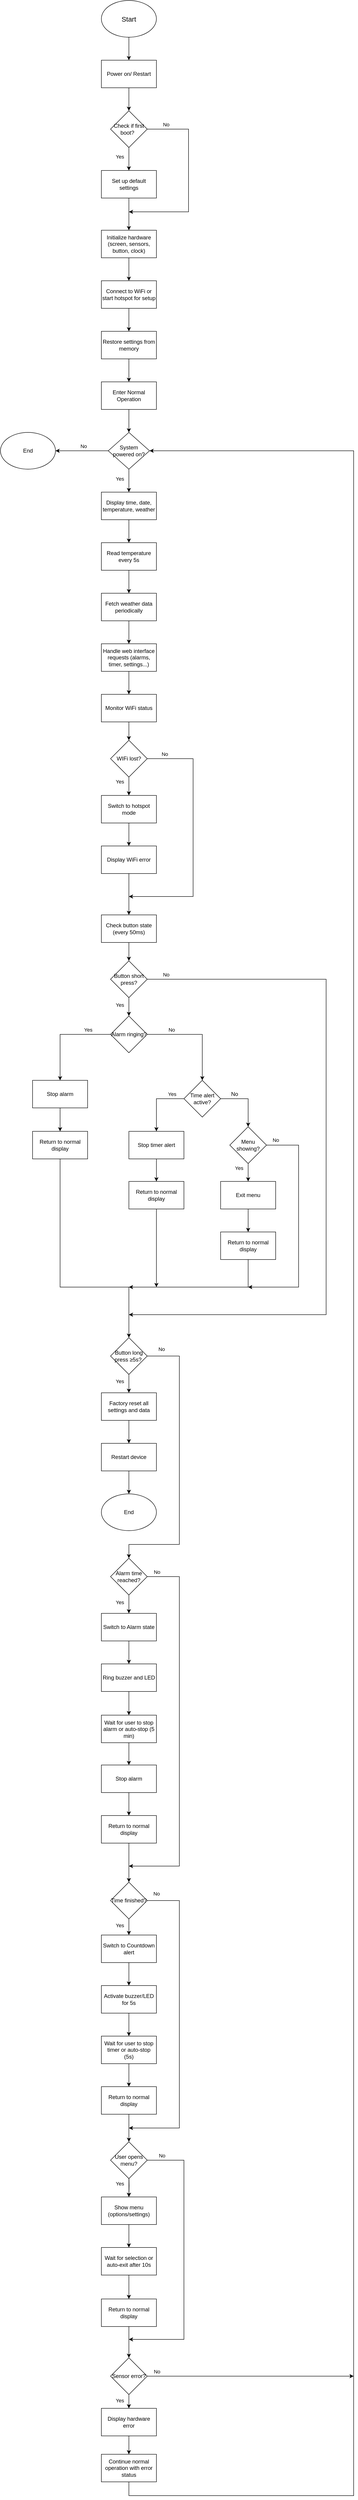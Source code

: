 <mxfile version="28.0.4">
  <diagram id="W_tIODRFpuCjmkMrIx5c" name="Trang-1">
    <mxGraphModel dx="1888" dy="1215" grid="1" gridSize="10" guides="1" tooltips="1" connect="1" arrows="1" fold="1" page="1" pageScale="1" pageWidth="1169" pageHeight="827" math="0" shadow="0">
      <root>
        <mxCell id="0" />
        <mxCell id="1" parent="0" />
        <mxCell id="GLhe2Kuq0IlxSYnBa73q-52" value="" style="edgeStyle=orthogonalEdgeStyle;rounded=0;orthogonalLoop=1;jettySize=auto;html=1;" edge="1" parent="1" source="GLhe2Kuq0IlxSYnBa73q-1" target="GLhe2Kuq0IlxSYnBa73q-2">
          <mxGeometry relative="1" as="geometry" />
        </mxCell>
        <mxCell id="GLhe2Kuq0IlxSYnBa73q-1" value="&lt;font style=&quot;font-size: 15px;&quot;&gt;Start&lt;/font&gt;" style="ellipse;whiteSpace=wrap;html=1;strokeWidth=1;" vertex="1" parent="1">
          <mxGeometry x="190" y="-40" width="120" height="80" as="geometry" />
        </mxCell>
        <mxCell id="GLhe2Kuq0IlxSYnBa73q-53" value="" style="edgeStyle=orthogonalEdgeStyle;rounded=0;orthogonalLoop=1;jettySize=auto;html=1;" edge="1" parent="1" source="GLhe2Kuq0IlxSYnBa73q-2" target="GLhe2Kuq0IlxSYnBa73q-4">
          <mxGeometry relative="1" as="geometry" />
        </mxCell>
        <mxCell id="GLhe2Kuq0IlxSYnBa73q-2" value="Power on/ Restart" style="rounded=0;whiteSpace=wrap;html=1;strokeWidth=1;" vertex="1" parent="1">
          <mxGeometry x="190" y="90" width="120" height="60" as="geometry" />
        </mxCell>
        <mxCell id="GLhe2Kuq0IlxSYnBa73q-55" value="" style="edgeStyle=orthogonalEdgeStyle;rounded=0;orthogonalLoop=1;jettySize=auto;html=1;" edge="1" parent="1" source="GLhe2Kuq0IlxSYnBa73q-3" target="GLhe2Kuq0IlxSYnBa73q-5">
          <mxGeometry relative="1" as="geometry" />
        </mxCell>
        <mxCell id="GLhe2Kuq0IlxSYnBa73q-3" value="Set up default settings" style="rounded=0;whiteSpace=wrap;html=1;strokeWidth=1;" vertex="1" parent="1">
          <mxGeometry x="190" y="330" width="120" height="60" as="geometry" />
        </mxCell>
        <mxCell id="GLhe2Kuq0IlxSYnBa73q-54" value="" style="edgeStyle=orthogonalEdgeStyle;rounded=0;orthogonalLoop=1;jettySize=auto;html=1;" edge="1" parent="1" source="GLhe2Kuq0IlxSYnBa73q-4" target="GLhe2Kuq0IlxSYnBa73q-3">
          <mxGeometry relative="1" as="geometry" />
        </mxCell>
        <mxCell id="GLhe2Kuq0IlxSYnBa73q-58" value="Yes" style="edgeLabel;html=1;align=center;verticalAlign=middle;resizable=0;points=[];" vertex="1" connectable="0" parent="GLhe2Kuq0IlxSYnBa73q-54">
          <mxGeometry x="-0.192" y="1" relative="1" as="geometry">
            <mxPoint x="-21" as="offset" />
          </mxGeometry>
        </mxCell>
        <mxCell id="GLhe2Kuq0IlxSYnBa73q-4" value="&lt;div&gt;Check if first boot?&amp;nbsp;&amp;nbsp;&lt;/div&gt;" style="rhombus;whiteSpace=wrap;html=1;strokeWidth=1;" vertex="1" parent="1">
          <mxGeometry x="210" y="200" width="80" height="80" as="geometry" />
        </mxCell>
        <mxCell id="GLhe2Kuq0IlxSYnBa73q-59" value="" style="edgeStyle=orthogonalEdgeStyle;rounded=0;orthogonalLoop=1;jettySize=auto;html=1;" edge="1" parent="1" source="GLhe2Kuq0IlxSYnBa73q-5" target="GLhe2Kuq0IlxSYnBa73q-6">
          <mxGeometry relative="1" as="geometry" />
        </mxCell>
        <mxCell id="GLhe2Kuq0IlxSYnBa73q-5" value="Initialize hardware (screen, sensors, button, clock)" style="rounded=0;whiteSpace=wrap;html=1;strokeWidth=1;" vertex="1" parent="1">
          <mxGeometry x="190" y="460" width="120" height="60" as="geometry" />
        </mxCell>
        <mxCell id="GLhe2Kuq0IlxSYnBa73q-60" value="" style="edgeStyle=orthogonalEdgeStyle;rounded=0;orthogonalLoop=1;jettySize=auto;html=1;" edge="1" parent="1" source="GLhe2Kuq0IlxSYnBa73q-6" target="GLhe2Kuq0IlxSYnBa73q-7">
          <mxGeometry relative="1" as="geometry" />
        </mxCell>
        <mxCell id="GLhe2Kuq0IlxSYnBa73q-6" value="Connect to WiFi or start hotspot for setup" style="rounded=0;whiteSpace=wrap;html=1;strokeWidth=1;" vertex="1" parent="1">
          <mxGeometry x="190" y="570" width="120" height="60" as="geometry" />
        </mxCell>
        <mxCell id="GLhe2Kuq0IlxSYnBa73q-61" value="" style="edgeStyle=orthogonalEdgeStyle;rounded=0;orthogonalLoop=1;jettySize=auto;html=1;" edge="1" parent="1" source="GLhe2Kuq0IlxSYnBa73q-7" target="GLhe2Kuq0IlxSYnBa73q-8">
          <mxGeometry relative="1" as="geometry" />
        </mxCell>
        <mxCell id="GLhe2Kuq0IlxSYnBa73q-7" value="Restore settings from memory" style="rounded=0;whiteSpace=wrap;html=1;strokeWidth=1;" vertex="1" parent="1">
          <mxGeometry x="190" y="680" width="120" height="60" as="geometry" />
        </mxCell>
        <mxCell id="GLhe2Kuq0IlxSYnBa73q-62" value="" style="edgeStyle=orthogonalEdgeStyle;rounded=0;orthogonalLoop=1;jettySize=auto;html=1;" edge="1" parent="1" source="GLhe2Kuq0IlxSYnBa73q-8" target="GLhe2Kuq0IlxSYnBa73q-9">
          <mxGeometry relative="1" as="geometry" />
        </mxCell>
        <mxCell id="GLhe2Kuq0IlxSYnBa73q-8" value="Enter Normal Operation" style="rounded=0;whiteSpace=wrap;html=1;strokeWidth=1;" vertex="1" parent="1">
          <mxGeometry x="190" y="790" width="120" height="60" as="geometry" />
        </mxCell>
        <mxCell id="GLhe2Kuq0IlxSYnBa73q-64" value="" style="edgeStyle=orthogonalEdgeStyle;rounded=0;orthogonalLoop=1;jettySize=auto;html=1;" edge="1" parent="1" source="GLhe2Kuq0IlxSYnBa73q-9">
          <mxGeometry relative="1" as="geometry">
            <mxPoint x="90" y="940" as="targetPoint" />
          </mxGeometry>
        </mxCell>
        <mxCell id="GLhe2Kuq0IlxSYnBa73q-67" value="No" style="edgeLabel;html=1;align=center;verticalAlign=middle;resizable=0;points=[];" vertex="1" connectable="0" parent="GLhe2Kuq0IlxSYnBa73q-64">
          <mxGeometry x="-0.054" y="2" relative="1" as="geometry">
            <mxPoint y="-12" as="offset" />
          </mxGeometry>
        </mxCell>
        <mxCell id="GLhe2Kuq0IlxSYnBa73q-65" value="" style="edgeStyle=orthogonalEdgeStyle;rounded=0;orthogonalLoop=1;jettySize=auto;html=1;" edge="1" parent="1" source="GLhe2Kuq0IlxSYnBa73q-9" target="GLhe2Kuq0IlxSYnBa73q-10">
          <mxGeometry relative="1" as="geometry" />
        </mxCell>
        <mxCell id="GLhe2Kuq0IlxSYnBa73q-66" value="Yes" style="edgeLabel;html=1;align=center;verticalAlign=middle;resizable=0;points=[];" vertex="1" connectable="0" parent="GLhe2Kuq0IlxSYnBa73q-65">
          <mxGeometry x="-0.152" relative="1" as="geometry">
            <mxPoint x="-20" as="offset" />
          </mxGeometry>
        </mxCell>
        <mxCell id="GLhe2Kuq0IlxSYnBa73q-9" value="System powered on?" style="rhombus;whiteSpace=wrap;html=1;strokeWidth=1;" vertex="1" parent="1">
          <mxGeometry x="205" y="900" width="90" height="80" as="geometry" />
        </mxCell>
        <mxCell id="GLhe2Kuq0IlxSYnBa73q-68" value="" style="edgeStyle=orthogonalEdgeStyle;rounded=0;orthogonalLoop=1;jettySize=auto;html=1;" edge="1" parent="1" source="GLhe2Kuq0IlxSYnBa73q-10" target="GLhe2Kuq0IlxSYnBa73q-11">
          <mxGeometry relative="1" as="geometry" />
        </mxCell>
        <mxCell id="GLhe2Kuq0IlxSYnBa73q-10" value="Display time, date, temperature, weather" style="rounded=0;whiteSpace=wrap;html=1;strokeWidth=1;" vertex="1" parent="1">
          <mxGeometry x="190" y="1030" width="120" height="60" as="geometry" />
        </mxCell>
        <mxCell id="GLhe2Kuq0IlxSYnBa73q-69" value="" style="edgeStyle=orthogonalEdgeStyle;rounded=0;orthogonalLoop=1;jettySize=auto;html=1;" edge="1" parent="1" source="GLhe2Kuq0IlxSYnBa73q-11" target="GLhe2Kuq0IlxSYnBa73q-13">
          <mxGeometry relative="1" as="geometry" />
        </mxCell>
        <mxCell id="GLhe2Kuq0IlxSYnBa73q-11" value="Read temperature every 5s" style="rounded=0;whiteSpace=wrap;html=1;strokeWidth=1;" vertex="1" parent="1">
          <mxGeometry x="190" y="1140" width="120" height="60" as="geometry" />
        </mxCell>
        <mxCell id="GLhe2Kuq0IlxSYnBa73q-70" value="" style="edgeStyle=orthogonalEdgeStyle;rounded=0;orthogonalLoop=1;jettySize=auto;html=1;" edge="1" parent="1" source="GLhe2Kuq0IlxSYnBa73q-13" target="GLhe2Kuq0IlxSYnBa73q-14">
          <mxGeometry relative="1" as="geometry" />
        </mxCell>
        <mxCell id="GLhe2Kuq0IlxSYnBa73q-13" value="Fetch weather data periodically" style="rounded=0;whiteSpace=wrap;html=1;" vertex="1" parent="1">
          <mxGeometry x="190" y="1250" width="120" height="60" as="geometry" />
        </mxCell>
        <mxCell id="GLhe2Kuq0IlxSYnBa73q-71" value="" style="edgeStyle=orthogonalEdgeStyle;rounded=0;orthogonalLoop=1;jettySize=auto;html=1;" edge="1" parent="1" source="GLhe2Kuq0IlxSYnBa73q-14" target="GLhe2Kuq0IlxSYnBa73q-15">
          <mxGeometry relative="1" as="geometry" />
        </mxCell>
        <mxCell id="GLhe2Kuq0IlxSYnBa73q-14" value="Handle web interface requests (alarms, timer, settings...)" style="rounded=0;whiteSpace=wrap;html=1;" vertex="1" parent="1">
          <mxGeometry x="190" y="1360" width="120" height="60" as="geometry" />
        </mxCell>
        <mxCell id="GLhe2Kuq0IlxSYnBa73q-73" value="" style="edgeStyle=orthogonalEdgeStyle;rounded=0;orthogonalLoop=1;jettySize=auto;html=1;" edge="1" parent="1" source="GLhe2Kuq0IlxSYnBa73q-15" target="GLhe2Kuq0IlxSYnBa73q-72">
          <mxGeometry relative="1" as="geometry" />
        </mxCell>
        <mxCell id="GLhe2Kuq0IlxSYnBa73q-15" value="Monitor WiFi status" style="rounded=0;whiteSpace=wrap;html=1;" vertex="1" parent="1">
          <mxGeometry x="190" y="1470" width="120" height="60" as="geometry" />
        </mxCell>
        <mxCell id="GLhe2Kuq0IlxSYnBa73q-76" value="" style="edgeStyle=orthogonalEdgeStyle;rounded=0;orthogonalLoop=1;jettySize=auto;html=1;" edge="1" parent="1" source="GLhe2Kuq0IlxSYnBa73q-17" target="GLhe2Kuq0IlxSYnBa73q-18">
          <mxGeometry relative="1" as="geometry" />
        </mxCell>
        <mxCell id="GLhe2Kuq0IlxSYnBa73q-17" value="Switch to hotspot mode" style="rounded=0;whiteSpace=wrap;html=1;" vertex="1" parent="1">
          <mxGeometry x="190" y="1690" width="120" height="60" as="geometry" />
        </mxCell>
        <mxCell id="GLhe2Kuq0IlxSYnBa73q-77" value="" style="edgeStyle=orthogonalEdgeStyle;rounded=0;orthogonalLoop=1;jettySize=auto;html=1;" edge="1" parent="1" source="GLhe2Kuq0IlxSYnBa73q-18" target="GLhe2Kuq0IlxSYnBa73q-19">
          <mxGeometry relative="1" as="geometry" />
        </mxCell>
        <mxCell id="GLhe2Kuq0IlxSYnBa73q-18" value="Display WiFi error" style="rounded=0;whiteSpace=wrap;html=1;" vertex="1" parent="1">
          <mxGeometry x="190" y="1800" width="120" height="60" as="geometry" />
        </mxCell>
        <mxCell id="GLhe2Kuq0IlxSYnBa73q-80" value="" style="edgeStyle=orthogonalEdgeStyle;rounded=0;orthogonalLoop=1;jettySize=auto;html=1;entryX=0.5;entryY=0;entryDx=0;entryDy=0;" edge="1" parent="1" source="GLhe2Kuq0IlxSYnBa73q-19" target="GLhe2Kuq0IlxSYnBa73q-81">
          <mxGeometry relative="1" as="geometry">
            <mxPoint x="250" y="2060" as="targetPoint" />
          </mxGeometry>
        </mxCell>
        <mxCell id="GLhe2Kuq0IlxSYnBa73q-19" value="Check button state (every 50ms)" style="rounded=0;whiteSpace=wrap;html=1;" vertex="1" parent="1">
          <mxGeometry x="190" y="1950" width="120" height="60" as="geometry" />
        </mxCell>
        <mxCell id="GLhe2Kuq0IlxSYnBa73q-91" value="" style="edgeStyle=orthogonalEdgeStyle;rounded=0;orthogonalLoop=1;jettySize=auto;html=1;" edge="1" parent="1" source="GLhe2Kuq0IlxSYnBa73q-22" target="GLhe2Kuq0IlxSYnBa73q-24">
          <mxGeometry relative="1" as="geometry" />
        </mxCell>
        <mxCell id="GLhe2Kuq0IlxSYnBa73q-22" value="Stop alarm" style="rounded=0;whiteSpace=wrap;html=1;" vertex="1" parent="1">
          <mxGeometry x="40" y="2310" width="120" height="60" as="geometry" />
        </mxCell>
        <mxCell id="GLhe2Kuq0IlxSYnBa73q-101" style="edgeStyle=orthogonalEdgeStyle;rounded=0;orthogonalLoop=1;jettySize=auto;html=1;exitX=0.5;exitY=1;exitDx=0;exitDy=0;entryX=0.5;entryY=0;entryDx=0;entryDy=0;" edge="1" parent="1" source="GLhe2Kuq0IlxSYnBa73q-24" target="GLhe2Kuq0IlxSYnBa73q-109">
          <mxGeometry relative="1" as="geometry">
            <mxPoint x="250" y="2880" as="targetPoint" />
            <Array as="points">
              <mxPoint x="100" y="2760" />
              <mxPoint x="250" y="2760" />
            </Array>
          </mxGeometry>
        </mxCell>
        <mxCell id="GLhe2Kuq0IlxSYnBa73q-24" value="Return to normal display" style="rounded=0;whiteSpace=wrap;html=1;" vertex="1" parent="1">
          <mxGeometry x="40" y="2421" width="120" height="60" as="geometry" />
        </mxCell>
        <mxCell id="GLhe2Kuq0IlxSYnBa73q-100" value="" style="edgeStyle=orthogonalEdgeStyle;rounded=0;orthogonalLoop=1;jettySize=auto;html=1;" edge="1" parent="1" source="GLhe2Kuq0IlxSYnBa73q-25" target="GLhe2Kuq0IlxSYnBa73q-26">
          <mxGeometry relative="1" as="geometry" />
        </mxCell>
        <mxCell id="GLhe2Kuq0IlxSYnBa73q-25" value="Stop timer alert" style="rounded=0;whiteSpace=wrap;html=1;" vertex="1" parent="1">
          <mxGeometry x="250" y="2421" width="120" height="60" as="geometry" />
        </mxCell>
        <mxCell id="GLhe2Kuq0IlxSYnBa73q-104" style="edgeStyle=orthogonalEdgeStyle;rounded=0;orthogonalLoop=1;jettySize=auto;html=1;exitX=0.5;exitY=1;exitDx=0;exitDy=0;" edge="1" parent="1" source="GLhe2Kuq0IlxSYnBa73q-26">
          <mxGeometry relative="1" as="geometry">
            <mxPoint x="310" y="2760" as="targetPoint" />
          </mxGeometry>
        </mxCell>
        <mxCell id="GLhe2Kuq0IlxSYnBa73q-26" value="Return to normal display" style="rounded=0;whiteSpace=wrap;html=1;" vertex="1" parent="1">
          <mxGeometry x="250" y="2530" width="120" height="60" as="geometry" />
        </mxCell>
        <mxCell id="GLhe2Kuq0IlxSYnBa73q-97" value="" style="edgeStyle=orthogonalEdgeStyle;rounded=0;orthogonalLoop=1;jettySize=auto;html=1;" edge="1" parent="1" source="GLhe2Kuq0IlxSYnBa73q-28" target="GLhe2Kuq0IlxSYnBa73q-29">
          <mxGeometry relative="1" as="geometry" />
        </mxCell>
        <mxCell id="GLhe2Kuq0IlxSYnBa73q-28" value="Exit menu" style="rounded=0;whiteSpace=wrap;html=1;" vertex="1" parent="1">
          <mxGeometry x="450" y="2530" width="120" height="60" as="geometry" />
        </mxCell>
        <mxCell id="GLhe2Kuq0IlxSYnBa73q-102" style="edgeStyle=orthogonalEdgeStyle;rounded=0;orthogonalLoop=1;jettySize=auto;html=1;exitX=0.5;exitY=1;exitDx=0;exitDy=0;" edge="1" parent="1" source="GLhe2Kuq0IlxSYnBa73q-29">
          <mxGeometry relative="1" as="geometry">
            <mxPoint x="250" y="2760" as="targetPoint" />
            <Array as="points">
              <mxPoint x="510" y="2760" />
            </Array>
          </mxGeometry>
        </mxCell>
        <mxCell id="GLhe2Kuq0IlxSYnBa73q-29" value="Return to normal display" style="rounded=0;whiteSpace=wrap;html=1;" vertex="1" parent="1">
          <mxGeometry x="450" y="2640" width="120" height="60" as="geometry" />
        </mxCell>
        <mxCell id="GLhe2Kuq0IlxSYnBa73q-112" value="" style="edgeStyle=orthogonalEdgeStyle;rounded=0;orthogonalLoop=1;jettySize=auto;html=1;" edge="1" parent="1" source="GLhe2Kuq0IlxSYnBa73q-31" target="GLhe2Kuq0IlxSYnBa73q-32">
          <mxGeometry relative="1" as="geometry" />
        </mxCell>
        <mxCell id="GLhe2Kuq0IlxSYnBa73q-31" value="Factory reset all settings and data" style="rounded=0;whiteSpace=wrap;html=1;" vertex="1" parent="1">
          <mxGeometry x="190" y="2990" width="120" height="60" as="geometry" />
        </mxCell>
        <mxCell id="GLhe2Kuq0IlxSYnBa73q-113" value="" style="edgeStyle=orthogonalEdgeStyle;rounded=0;orthogonalLoop=1;jettySize=auto;html=1;" edge="1" parent="1" source="GLhe2Kuq0IlxSYnBa73q-32">
          <mxGeometry relative="1" as="geometry">
            <mxPoint x="250" y="3210" as="targetPoint" />
          </mxGeometry>
        </mxCell>
        <mxCell id="GLhe2Kuq0IlxSYnBa73q-32" value="Restart device" style="rounded=0;whiteSpace=wrap;html=1;" vertex="1" parent="1">
          <mxGeometry x="190" y="3100" width="120" height="60" as="geometry" />
        </mxCell>
        <mxCell id="GLhe2Kuq0IlxSYnBa73q-118" value="" style="edgeStyle=orthogonalEdgeStyle;rounded=0;orthogonalLoop=1;jettySize=auto;html=1;" edge="1" parent="1" source="GLhe2Kuq0IlxSYnBa73q-35" target="GLhe2Kuq0IlxSYnBa73q-36">
          <mxGeometry relative="1" as="geometry" />
        </mxCell>
        <mxCell id="GLhe2Kuq0IlxSYnBa73q-35" value="Switch to Alarm state" style="rounded=0;whiteSpace=wrap;html=1;" vertex="1" parent="1">
          <mxGeometry x="190" y="3470" width="120" height="60" as="geometry" />
        </mxCell>
        <mxCell id="GLhe2Kuq0IlxSYnBa73q-119" value="" style="edgeStyle=orthogonalEdgeStyle;rounded=0;orthogonalLoop=1;jettySize=auto;html=1;" edge="1" parent="1" source="GLhe2Kuq0IlxSYnBa73q-36" target="GLhe2Kuq0IlxSYnBa73q-37">
          <mxGeometry relative="1" as="geometry" />
        </mxCell>
        <mxCell id="GLhe2Kuq0IlxSYnBa73q-36" value="Ring buzzer and LED" style="rounded=0;whiteSpace=wrap;html=1;" vertex="1" parent="1">
          <mxGeometry x="190" y="3580" width="120" height="60" as="geometry" />
        </mxCell>
        <mxCell id="GLhe2Kuq0IlxSYnBa73q-120" value="" style="edgeStyle=orthogonalEdgeStyle;rounded=0;orthogonalLoop=1;jettySize=auto;html=1;" edge="1" parent="1" source="GLhe2Kuq0IlxSYnBa73q-37" target="GLhe2Kuq0IlxSYnBa73q-38">
          <mxGeometry relative="1" as="geometry" />
        </mxCell>
        <mxCell id="GLhe2Kuq0IlxSYnBa73q-37" value="Wait for user to stop alarm or auto-stop (5 min)" style="rounded=0;whiteSpace=wrap;html=1;" vertex="1" parent="1">
          <mxGeometry x="190" y="3691.5" width="120" height="60" as="geometry" />
        </mxCell>
        <mxCell id="GLhe2Kuq0IlxSYnBa73q-121" value="" style="edgeStyle=orthogonalEdgeStyle;rounded=0;orthogonalLoop=1;jettySize=auto;html=1;" edge="1" parent="1" source="GLhe2Kuq0IlxSYnBa73q-38" target="GLhe2Kuq0IlxSYnBa73q-39">
          <mxGeometry relative="1" as="geometry" />
        </mxCell>
        <mxCell id="GLhe2Kuq0IlxSYnBa73q-38" value="Stop alarm" style="rounded=0;whiteSpace=wrap;html=1;" vertex="1" parent="1">
          <mxGeometry x="190" y="3800" width="120" height="60" as="geometry" />
        </mxCell>
        <mxCell id="GLhe2Kuq0IlxSYnBa73q-122" value="" style="edgeStyle=orthogonalEdgeStyle;rounded=0;orthogonalLoop=1;jettySize=auto;html=1;entryX=0.5;entryY=0;entryDx=0;entryDy=0;" edge="1" parent="1" source="GLhe2Kuq0IlxSYnBa73q-39" target="GLhe2Kuq0IlxSYnBa73q-125">
          <mxGeometry relative="1" as="geometry">
            <mxPoint x="250" y="4060" as="targetPoint" />
          </mxGeometry>
        </mxCell>
        <mxCell id="GLhe2Kuq0IlxSYnBa73q-39" value="Return to normal display" style="rounded=0;whiteSpace=wrap;html=1;" vertex="1" parent="1">
          <mxGeometry x="190" y="3910" width="120" height="60" as="geometry" />
        </mxCell>
        <mxCell id="GLhe2Kuq0IlxSYnBa73q-128" value="" style="edgeStyle=orthogonalEdgeStyle;rounded=0;orthogonalLoop=1;jettySize=auto;html=1;" edge="1" parent="1" source="GLhe2Kuq0IlxSYnBa73q-41" target="GLhe2Kuq0IlxSYnBa73q-42">
          <mxGeometry relative="1" as="geometry" />
        </mxCell>
        <mxCell id="GLhe2Kuq0IlxSYnBa73q-41" value="Switch to Countdown alert" style="rounded=0;whiteSpace=wrap;html=1;" vertex="1" parent="1">
          <mxGeometry x="190" y="4170" width="120" height="60" as="geometry" />
        </mxCell>
        <mxCell id="GLhe2Kuq0IlxSYnBa73q-129" value="" style="edgeStyle=orthogonalEdgeStyle;rounded=0;orthogonalLoop=1;jettySize=auto;html=1;" edge="1" parent="1" source="GLhe2Kuq0IlxSYnBa73q-42" target="GLhe2Kuq0IlxSYnBa73q-43">
          <mxGeometry relative="1" as="geometry" />
        </mxCell>
        <mxCell id="GLhe2Kuq0IlxSYnBa73q-42" value="Activate buzzer/LED for 5s" style="rounded=0;whiteSpace=wrap;html=1;" vertex="1" parent="1">
          <mxGeometry x="190" y="4280" width="120" height="60" as="geometry" />
        </mxCell>
        <mxCell id="GLhe2Kuq0IlxSYnBa73q-130" value="" style="edgeStyle=orthogonalEdgeStyle;rounded=0;orthogonalLoop=1;jettySize=auto;html=1;" edge="1" parent="1" source="GLhe2Kuq0IlxSYnBa73q-43" target="GLhe2Kuq0IlxSYnBa73q-44">
          <mxGeometry relative="1" as="geometry" />
        </mxCell>
        <mxCell id="GLhe2Kuq0IlxSYnBa73q-43" value="Wait for user to stop timer or auto-stop (5s)" style="rounded=0;whiteSpace=wrap;html=1;" vertex="1" parent="1">
          <mxGeometry x="190" y="4390" width="120" height="60" as="geometry" />
        </mxCell>
        <mxCell id="GLhe2Kuq0IlxSYnBa73q-131" value="" style="edgeStyle=orthogonalEdgeStyle;rounded=0;orthogonalLoop=1;jettySize=auto;html=1;entryX=0.5;entryY=0;entryDx=0;entryDy=0;" edge="1" parent="1" source="GLhe2Kuq0IlxSYnBa73q-44" target="GLhe2Kuq0IlxSYnBa73q-136">
          <mxGeometry relative="1" as="geometry">
            <mxPoint x="250" y="4630" as="targetPoint" />
          </mxGeometry>
        </mxCell>
        <mxCell id="GLhe2Kuq0IlxSYnBa73q-44" value="Return to normal display" style="rounded=0;whiteSpace=wrap;html=1;" vertex="1" parent="1">
          <mxGeometry x="190" y="4500" width="120" height="60" as="geometry" />
        </mxCell>
        <mxCell id="GLhe2Kuq0IlxSYnBa73q-133" value="" style="edgeStyle=orthogonalEdgeStyle;rounded=0;orthogonalLoop=1;jettySize=auto;html=1;" edge="1" parent="1" target="GLhe2Kuq0IlxSYnBa73q-46">
          <mxGeometry relative="1" as="geometry">
            <mxPoint x="250" y="4690" as="sourcePoint" />
          </mxGeometry>
        </mxCell>
        <mxCell id="GLhe2Kuq0IlxSYnBa73q-134" value="" style="edgeStyle=orthogonalEdgeStyle;rounded=0;orthogonalLoop=1;jettySize=auto;html=1;" edge="1" parent="1" source="GLhe2Kuq0IlxSYnBa73q-46" target="GLhe2Kuq0IlxSYnBa73q-47">
          <mxGeometry relative="1" as="geometry" />
        </mxCell>
        <mxCell id="GLhe2Kuq0IlxSYnBa73q-46" value="Show menu (options/settings)" style="rounded=0;whiteSpace=wrap;html=1;" vertex="1" parent="1">
          <mxGeometry x="190" y="4740" width="120" height="60" as="geometry" />
        </mxCell>
        <mxCell id="GLhe2Kuq0IlxSYnBa73q-135" value="" style="edgeStyle=orthogonalEdgeStyle;rounded=0;orthogonalLoop=1;jettySize=auto;html=1;" edge="1" parent="1" source="GLhe2Kuq0IlxSYnBa73q-47" target="GLhe2Kuq0IlxSYnBa73q-48">
          <mxGeometry relative="1" as="geometry" />
        </mxCell>
        <mxCell id="GLhe2Kuq0IlxSYnBa73q-47" value="Wait for selection or auto-exit after 10s" style="rounded=0;whiteSpace=wrap;html=1;" vertex="1" parent="1">
          <mxGeometry x="190" y="4850" width="120" height="60" as="geometry" />
        </mxCell>
        <mxCell id="GLhe2Kuq0IlxSYnBa73q-139" value="" style="edgeStyle=orthogonalEdgeStyle;rounded=0;orthogonalLoop=1;jettySize=auto;html=1;entryX=0.5;entryY=0;entryDx=0;entryDy=0;" edge="1" parent="1" source="GLhe2Kuq0IlxSYnBa73q-48" target="GLhe2Kuq0IlxSYnBa73q-146">
          <mxGeometry relative="1" as="geometry">
            <mxPoint x="250.0" y="5100" as="targetPoint" />
            <Array as="points" />
          </mxGeometry>
        </mxCell>
        <mxCell id="GLhe2Kuq0IlxSYnBa73q-48" value="Return to normal display" style="rounded=0;whiteSpace=wrap;html=1;" vertex="1" parent="1">
          <mxGeometry x="190" y="4962" width="120" height="60" as="geometry" />
        </mxCell>
        <mxCell id="GLhe2Kuq0IlxSYnBa73q-145" value="" style="edgeStyle=orthogonalEdgeStyle;rounded=0;orthogonalLoop=1;jettySize=auto;html=1;" edge="1" parent="1" source="GLhe2Kuq0IlxSYnBa73q-50" target="GLhe2Kuq0IlxSYnBa73q-51">
          <mxGeometry relative="1" as="geometry" />
        </mxCell>
        <mxCell id="GLhe2Kuq0IlxSYnBa73q-50" value="Display hardware error" style="rounded=0;whiteSpace=wrap;html=1;" vertex="1" parent="1">
          <mxGeometry x="190" y="5200" width="120" height="60" as="geometry" />
        </mxCell>
        <mxCell id="GLhe2Kuq0IlxSYnBa73q-149" style="edgeStyle=orthogonalEdgeStyle;rounded=0;orthogonalLoop=1;jettySize=auto;html=1;exitX=0.5;exitY=1;exitDx=0;exitDy=0;entryX=1;entryY=0.5;entryDx=0;entryDy=0;" edge="1" parent="1" source="GLhe2Kuq0IlxSYnBa73q-51" target="GLhe2Kuq0IlxSYnBa73q-9">
          <mxGeometry relative="1" as="geometry">
            <mxPoint x="818.0" y="960" as="targetPoint" />
            <Array as="points">
              <mxPoint x="250" y="5390" />
              <mxPoint x="740" y="5390" />
              <mxPoint x="740" y="940" />
            </Array>
          </mxGeometry>
        </mxCell>
        <mxCell id="GLhe2Kuq0IlxSYnBa73q-51" value="Continue normal operation with error status" style="rounded=0;whiteSpace=wrap;html=1;" vertex="1" parent="1">
          <mxGeometry x="190" y="5300" width="120" height="60" as="geometry" />
        </mxCell>
        <mxCell id="GLhe2Kuq0IlxSYnBa73q-56" value="" style="endArrow=classic;html=1;rounded=0;exitX=1;exitY=0.5;exitDx=0;exitDy=0;" edge="1" parent="1" source="GLhe2Kuq0IlxSYnBa73q-4">
          <mxGeometry width="50" height="50" relative="1" as="geometry">
            <mxPoint x="320" y="360" as="sourcePoint" />
            <mxPoint x="250" y="420" as="targetPoint" />
            <Array as="points">
              <mxPoint x="380" y="240" />
              <mxPoint x="380" y="420" />
            </Array>
          </mxGeometry>
        </mxCell>
        <mxCell id="GLhe2Kuq0IlxSYnBa73q-57" value="No" style="edgeLabel;html=1;align=center;verticalAlign=middle;resizable=0;points=[];" vertex="1" connectable="0" parent="GLhe2Kuq0IlxSYnBa73q-56">
          <mxGeometry x="-0.796" relative="1" as="geometry">
            <mxPoint y="-10" as="offset" />
          </mxGeometry>
        </mxCell>
        <mxCell id="GLhe2Kuq0IlxSYnBa73q-74" value="" style="edgeStyle=orthogonalEdgeStyle;rounded=0;orthogonalLoop=1;jettySize=auto;html=1;" edge="1" parent="1" source="GLhe2Kuq0IlxSYnBa73q-72" target="GLhe2Kuq0IlxSYnBa73q-17">
          <mxGeometry relative="1" as="geometry" />
        </mxCell>
        <mxCell id="GLhe2Kuq0IlxSYnBa73q-75" value="Yes" style="edgeLabel;html=1;align=center;verticalAlign=middle;resizable=0;points=[];" vertex="1" connectable="0" parent="GLhe2Kuq0IlxSYnBa73q-74">
          <mxGeometry x="-0.44" relative="1" as="geometry">
            <mxPoint x="-20" y="-1" as="offset" />
          </mxGeometry>
        </mxCell>
        <mxCell id="GLhe2Kuq0IlxSYnBa73q-72" value="WIFi lost?" style="rhombus;whiteSpace=wrap;html=1;" vertex="1" parent="1">
          <mxGeometry x="210" y="1570" width="80" height="80" as="geometry" />
        </mxCell>
        <mxCell id="GLhe2Kuq0IlxSYnBa73q-78" value="" style="endArrow=classic;html=1;rounded=0;exitX=1;exitY=0.5;exitDx=0;exitDy=0;" edge="1" parent="1" source="GLhe2Kuq0IlxSYnBa73q-72">
          <mxGeometry width="50" height="50" relative="1" as="geometry">
            <mxPoint x="300" y="1760" as="sourcePoint" />
            <mxPoint x="250" y="1910" as="targetPoint" />
            <Array as="points">
              <mxPoint x="390" y="1610" />
              <mxPoint x="390" y="1910" />
            </Array>
          </mxGeometry>
        </mxCell>
        <mxCell id="GLhe2Kuq0IlxSYnBa73q-79" value="No" style="edgeLabel;html=1;align=center;verticalAlign=middle;resizable=0;points=[];" vertex="1" connectable="0" parent="GLhe2Kuq0IlxSYnBa73q-78">
          <mxGeometry x="-0.862" relative="1" as="geometry">
            <mxPoint y="-10" as="offset" />
          </mxGeometry>
        </mxCell>
        <mxCell id="GLhe2Kuq0IlxSYnBa73q-85" value="" style="edgeStyle=orthogonalEdgeStyle;rounded=0;orthogonalLoop=1;jettySize=auto;html=1;" edge="1" parent="1" source="GLhe2Kuq0IlxSYnBa73q-81" target="GLhe2Kuq0IlxSYnBa73q-84">
          <mxGeometry relative="1" as="geometry" />
        </mxCell>
        <mxCell id="GLhe2Kuq0IlxSYnBa73q-86" value="Yes" style="edgeLabel;html=1;align=center;verticalAlign=middle;resizable=0;points=[];" vertex="1" connectable="0" parent="GLhe2Kuq0IlxSYnBa73q-85">
          <mxGeometry x="-0.19" y="-1" relative="1" as="geometry">
            <mxPoint x="-19" as="offset" />
          </mxGeometry>
        </mxCell>
        <mxCell id="GLhe2Kuq0IlxSYnBa73q-105" style="edgeStyle=orthogonalEdgeStyle;rounded=0;orthogonalLoop=1;jettySize=auto;html=1;exitX=1;exitY=0.5;exitDx=0;exitDy=0;" edge="1" parent="1" source="GLhe2Kuq0IlxSYnBa73q-81">
          <mxGeometry relative="1" as="geometry">
            <mxPoint x="250" y="2820" as="targetPoint" />
            <Array as="points">
              <mxPoint x="680" y="2090" />
              <mxPoint x="680" y="2820" />
            </Array>
          </mxGeometry>
        </mxCell>
        <mxCell id="GLhe2Kuq0IlxSYnBa73q-106" value="No" style="edgeLabel;html=1;align=center;verticalAlign=middle;resizable=0;points=[];" vertex="1" connectable="0" parent="GLhe2Kuq0IlxSYnBa73q-105">
          <mxGeometry x="-0.939" y="1" relative="1" as="geometry">
            <mxPoint x="-7" y="-9" as="offset" />
          </mxGeometry>
        </mxCell>
        <mxCell id="GLhe2Kuq0IlxSYnBa73q-81" value="Button short press?" style="rhombus;whiteSpace=wrap;html=1;" vertex="1" parent="1">
          <mxGeometry x="210" y="2050" width="80" height="80" as="geometry" />
        </mxCell>
        <mxCell id="GLhe2Kuq0IlxSYnBa73q-87" style="edgeStyle=orthogonalEdgeStyle;rounded=0;orthogonalLoop=1;jettySize=auto;html=1;exitX=0;exitY=0.5;exitDx=0;exitDy=0;" edge="1" parent="1" source="GLhe2Kuq0IlxSYnBa73q-84" target="GLhe2Kuq0IlxSYnBa73q-22">
          <mxGeometry relative="1" as="geometry" />
        </mxCell>
        <mxCell id="GLhe2Kuq0IlxSYnBa73q-89" value="Yes" style="edgeLabel;html=1;align=center;verticalAlign=middle;resizable=0;points=[];" vertex="1" connectable="0" parent="GLhe2Kuq0IlxSYnBa73q-87">
          <mxGeometry x="-0.47" y="-2" relative="1" as="geometry">
            <mxPoint x="6" y="-8" as="offset" />
          </mxGeometry>
        </mxCell>
        <mxCell id="GLhe2Kuq0IlxSYnBa73q-88" style="edgeStyle=orthogonalEdgeStyle;rounded=0;orthogonalLoop=1;jettySize=auto;html=1;exitX=1;exitY=0.5;exitDx=0;exitDy=0;entryX=0.5;entryY=0;entryDx=0;entryDy=0;" edge="1" parent="1" source="GLhe2Kuq0IlxSYnBa73q-84" target="GLhe2Kuq0IlxSYnBa73q-92">
          <mxGeometry relative="1" as="geometry">
            <mxPoint x="410" y="2310" as="targetPoint" />
          </mxGeometry>
        </mxCell>
        <mxCell id="GLhe2Kuq0IlxSYnBa73q-90" value="No" style="edgeLabel;html=1;align=center;verticalAlign=middle;resizable=0;points=[];" vertex="1" connectable="0" parent="GLhe2Kuq0IlxSYnBa73q-88">
          <mxGeometry x="-0.524" relative="1" as="geometry">
            <mxPoint y="-10" as="offset" />
          </mxGeometry>
        </mxCell>
        <mxCell id="GLhe2Kuq0IlxSYnBa73q-84" value="Alarm ringing?" style="rhombus;whiteSpace=wrap;html=1;" vertex="1" parent="1">
          <mxGeometry x="210" y="2170" width="80" height="80" as="geometry" />
        </mxCell>
        <mxCell id="GLhe2Kuq0IlxSYnBa73q-94" style="edgeStyle=orthogonalEdgeStyle;rounded=0;orthogonalLoop=1;jettySize=auto;html=1;exitX=1;exitY=0.5;exitDx=0;exitDy=0;entryX=0.5;entryY=0;entryDx=0;entryDy=0;" edge="1" parent="1" source="GLhe2Kuq0IlxSYnBa73q-92" target="GLhe2Kuq0IlxSYnBa73q-93">
          <mxGeometry relative="1" as="geometry" />
        </mxCell>
        <mxCell id="GLhe2Kuq0IlxSYnBa73q-95" style="edgeStyle=orthogonalEdgeStyle;rounded=0;orthogonalLoop=1;jettySize=auto;html=1;exitX=0;exitY=0.5;exitDx=0;exitDy=0;entryX=0.5;entryY=0;entryDx=0;entryDy=0;" edge="1" parent="1" source="GLhe2Kuq0IlxSYnBa73q-92" target="GLhe2Kuq0IlxSYnBa73q-25">
          <mxGeometry relative="1" as="geometry" />
        </mxCell>
        <mxCell id="GLhe2Kuq0IlxSYnBa73q-98" value="Yes" style="edgeLabel;html=1;align=center;verticalAlign=middle;resizable=0;points=[];" vertex="1" connectable="0" parent="GLhe2Kuq0IlxSYnBa73q-95">
          <mxGeometry x="-0.594" y="1" relative="1" as="geometry">
            <mxPoint y="-11" as="offset" />
          </mxGeometry>
        </mxCell>
        <mxCell id="GLhe2Kuq0IlxSYnBa73q-92" value="Time alert active?" style="rhombus;whiteSpace=wrap;html=1;" vertex="1" parent="1">
          <mxGeometry x="370" y="2310" width="80" height="80" as="geometry" />
        </mxCell>
        <mxCell id="GLhe2Kuq0IlxSYnBa73q-96" value="" style="edgeStyle=orthogonalEdgeStyle;rounded=0;orthogonalLoop=1;jettySize=auto;html=1;" edge="1" parent="1" source="GLhe2Kuq0IlxSYnBa73q-93" target="GLhe2Kuq0IlxSYnBa73q-28">
          <mxGeometry relative="1" as="geometry" />
        </mxCell>
        <mxCell id="GLhe2Kuq0IlxSYnBa73q-107" value="Yes" style="edgeLabel;html=1;align=center;verticalAlign=middle;resizable=0;points=[];" vertex="1" connectable="0" parent="GLhe2Kuq0IlxSYnBa73q-96">
          <mxGeometry x="-0.502" y="1" relative="1" as="geometry">
            <mxPoint x="-21" as="offset" />
          </mxGeometry>
        </mxCell>
        <mxCell id="GLhe2Kuq0IlxSYnBa73q-103" style="edgeStyle=orthogonalEdgeStyle;rounded=0;orthogonalLoop=1;jettySize=auto;html=1;exitX=1;exitY=0.5;exitDx=0;exitDy=0;" edge="1" parent="1" source="GLhe2Kuq0IlxSYnBa73q-93">
          <mxGeometry relative="1" as="geometry">
            <mxPoint x="510" y="2760" as="targetPoint" />
            <Array as="points">
              <mxPoint x="620" y="2451" />
              <mxPoint x="620" y="2760" />
              <mxPoint x="510" y="2760" />
            </Array>
          </mxGeometry>
        </mxCell>
        <mxCell id="GLhe2Kuq0IlxSYnBa73q-108" value="No" style="edgeLabel;html=1;align=center;verticalAlign=middle;resizable=0;points=[];" vertex="1" connectable="0" parent="GLhe2Kuq0IlxSYnBa73q-103">
          <mxGeometry x="-0.86" y="2" relative="1" as="geometry">
            <mxPoint x="-14" y="-9" as="offset" />
          </mxGeometry>
        </mxCell>
        <mxCell id="GLhe2Kuq0IlxSYnBa73q-93" value="Menu showing?" style="rhombus;whiteSpace=wrap;html=1;" vertex="1" parent="1">
          <mxGeometry x="470" y="2411" width="80" height="80" as="geometry" />
        </mxCell>
        <mxCell id="GLhe2Kuq0IlxSYnBa73q-99" value="No" style="text;html=1;align=center;verticalAlign=middle;resizable=0;points=[];autosize=1;strokeColor=none;fillColor=none;" vertex="1" parent="1">
          <mxGeometry x="460" y="2325" width="40" height="30" as="geometry" />
        </mxCell>
        <mxCell id="GLhe2Kuq0IlxSYnBa73q-110" value="" style="edgeStyle=orthogonalEdgeStyle;rounded=0;orthogonalLoop=1;jettySize=auto;html=1;" edge="1" parent="1" source="GLhe2Kuq0IlxSYnBa73q-109" target="GLhe2Kuq0IlxSYnBa73q-31">
          <mxGeometry relative="1" as="geometry" />
        </mxCell>
        <mxCell id="GLhe2Kuq0IlxSYnBa73q-111" value="Yes" style="edgeLabel;html=1;align=center;verticalAlign=middle;resizable=0;points=[];" vertex="1" connectable="0" parent="GLhe2Kuq0IlxSYnBa73q-110">
          <mxGeometry x="-0.263" y="1" relative="1" as="geometry">
            <mxPoint x="-21" as="offset" />
          </mxGeometry>
        </mxCell>
        <mxCell id="GLhe2Kuq0IlxSYnBa73q-114" style="edgeStyle=orthogonalEdgeStyle;rounded=0;orthogonalLoop=1;jettySize=auto;html=1;exitX=1;exitY=0.5;exitDx=0;exitDy=0;entryX=0.5;entryY=0;entryDx=0;entryDy=0;" edge="1" parent="1" source="GLhe2Kuq0IlxSYnBa73q-109" target="GLhe2Kuq0IlxSYnBa73q-116">
          <mxGeometry relative="1" as="geometry">
            <mxPoint x="310" y="3390" as="targetPoint" />
            <Array as="points">
              <mxPoint x="360" y="2910" />
              <mxPoint x="360" y="3320" />
              <mxPoint x="250" y="3320" />
            </Array>
          </mxGeometry>
        </mxCell>
        <mxCell id="GLhe2Kuq0IlxSYnBa73q-115" value="No" style="edgeLabel;html=1;align=center;verticalAlign=middle;resizable=0;points=[];" vertex="1" connectable="0" parent="GLhe2Kuq0IlxSYnBa73q-114">
          <mxGeometry x="-0.902" relative="1" as="geometry">
            <mxPoint y="-15" as="offset" />
          </mxGeometry>
        </mxCell>
        <mxCell id="GLhe2Kuq0IlxSYnBa73q-109" value="Button long press&amp;nbsp;≥5s?&amp;nbsp;" style="rhombus;whiteSpace=wrap;html=1;" vertex="1" parent="1">
          <mxGeometry x="210" y="2870" width="80" height="80" as="geometry" />
        </mxCell>
        <mxCell id="GLhe2Kuq0IlxSYnBa73q-117" value="" style="edgeStyle=orthogonalEdgeStyle;rounded=0;orthogonalLoop=1;jettySize=auto;html=1;" edge="1" parent="1" source="GLhe2Kuq0IlxSYnBa73q-116" target="GLhe2Kuq0IlxSYnBa73q-35">
          <mxGeometry relative="1" as="geometry" />
        </mxCell>
        <mxCell id="GLhe2Kuq0IlxSYnBa73q-123" value="Yes" style="edgeLabel;html=1;align=center;verticalAlign=middle;resizable=0;points=[];" vertex="1" connectable="0" parent="GLhe2Kuq0IlxSYnBa73q-117">
          <mxGeometry x="-0.2" y="-1" relative="1" as="geometry">
            <mxPoint x="-19" as="offset" />
          </mxGeometry>
        </mxCell>
        <mxCell id="GLhe2Kuq0IlxSYnBa73q-124" style="edgeStyle=orthogonalEdgeStyle;rounded=0;orthogonalLoop=1;jettySize=auto;html=1;exitX=1;exitY=0.5;exitDx=0;exitDy=0;" edge="1" parent="1" source="GLhe2Kuq0IlxSYnBa73q-116">
          <mxGeometry relative="1" as="geometry">
            <mxPoint x="250" y="4020" as="targetPoint" />
            <Array as="points">
              <mxPoint x="360" y="3390" />
              <mxPoint x="360" y="4020" />
            </Array>
          </mxGeometry>
        </mxCell>
        <mxCell id="GLhe2Kuq0IlxSYnBa73q-143" value="No" style="edgeLabel;html=1;align=center;verticalAlign=middle;resizable=0;points=[];" vertex="1" connectable="0" parent="GLhe2Kuq0IlxSYnBa73q-124">
          <mxGeometry x="-0.948" y="4" relative="1" as="geometry">
            <mxPoint y="-6" as="offset" />
          </mxGeometry>
        </mxCell>
        <mxCell id="GLhe2Kuq0IlxSYnBa73q-116" value="Alarm time reached?" style="rhombus;whiteSpace=wrap;html=1;" vertex="1" parent="1">
          <mxGeometry x="210" y="3350" width="80" height="80" as="geometry" />
        </mxCell>
        <mxCell id="GLhe2Kuq0IlxSYnBa73q-126" value="" style="edgeStyle=orthogonalEdgeStyle;rounded=0;orthogonalLoop=1;jettySize=auto;html=1;" edge="1" parent="1" source="GLhe2Kuq0IlxSYnBa73q-125" target="GLhe2Kuq0IlxSYnBa73q-41">
          <mxGeometry relative="1" as="geometry" />
        </mxCell>
        <mxCell id="GLhe2Kuq0IlxSYnBa73q-127" value="Yes" style="edgeLabel;html=1;align=center;verticalAlign=middle;resizable=0;points=[];" vertex="1" connectable="0" parent="GLhe2Kuq0IlxSYnBa73q-126">
          <mxGeometry x="-0.4" relative="1" as="geometry">
            <mxPoint x="-20" as="offset" />
          </mxGeometry>
        </mxCell>
        <mxCell id="GLhe2Kuq0IlxSYnBa73q-132" style="edgeStyle=orthogonalEdgeStyle;rounded=0;orthogonalLoop=1;jettySize=auto;html=1;exitX=1;exitY=0.5;exitDx=0;exitDy=0;" edge="1" parent="1" source="GLhe2Kuq0IlxSYnBa73q-125">
          <mxGeometry relative="1" as="geometry">
            <mxPoint x="250" y="4590" as="targetPoint" />
            <Array as="points">
              <mxPoint x="360" y="4095" />
              <mxPoint x="360" y="4590" />
              <mxPoint x="250" y="4590" />
            </Array>
          </mxGeometry>
        </mxCell>
        <mxCell id="GLhe2Kuq0IlxSYnBa73q-142" value="No" style="edgeLabel;html=1;align=center;verticalAlign=middle;resizable=0;points=[];" vertex="1" connectable="0" parent="GLhe2Kuq0IlxSYnBa73q-132">
          <mxGeometry x="-0.938" y="4" relative="1" as="geometry">
            <mxPoint x="-1" y="-11" as="offset" />
          </mxGeometry>
        </mxCell>
        <mxCell id="GLhe2Kuq0IlxSYnBa73q-125" value="Time finished?" style="rhombus;whiteSpace=wrap;html=1;" vertex="1" parent="1">
          <mxGeometry x="210" y="4055" width="80" height="80" as="geometry" />
        </mxCell>
        <mxCell id="GLhe2Kuq0IlxSYnBa73q-137" style="edgeStyle=orthogonalEdgeStyle;rounded=0;orthogonalLoop=1;jettySize=auto;html=1;exitX=0.5;exitY=1;exitDx=0;exitDy=0;entryX=0.5;entryY=0;entryDx=0;entryDy=0;" edge="1" parent="1" source="GLhe2Kuq0IlxSYnBa73q-136" target="GLhe2Kuq0IlxSYnBa73q-46">
          <mxGeometry relative="1" as="geometry" />
        </mxCell>
        <mxCell id="GLhe2Kuq0IlxSYnBa73q-138" value="Yes" style="edgeLabel;html=1;align=center;verticalAlign=middle;resizable=0;points=[];" vertex="1" connectable="0" parent="GLhe2Kuq0IlxSYnBa73q-137">
          <mxGeometry x="-0.438" y="-1" relative="1" as="geometry">
            <mxPoint x="-19" as="offset" />
          </mxGeometry>
        </mxCell>
        <mxCell id="GLhe2Kuq0IlxSYnBa73q-140" style="edgeStyle=orthogonalEdgeStyle;rounded=0;orthogonalLoop=1;jettySize=auto;html=1;exitX=1;exitY=0.5;exitDx=0;exitDy=0;" edge="1" parent="1" source="GLhe2Kuq0IlxSYnBa73q-136">
          <mxGeometry relative="1" as="geometry">
            <mxPoint x="250" y="5050" as="targetPoint" />
            <Array as="points">
              <mxPoint x="370" y="4660" />
              <mxPoint x="370" y="5050" />
            </Array>
          </mxGeometry>
        </mxCell>
        <mxCell id="GLhe2Kuq0IlxSYnBa73q-141" value="No" style="edgeLabel;html=1;align=center;verticalAlign=middle;resizable=0;points=[];" vertex="1" connectable="0" parent="GLhe2Kuq0IlxSYnBa73q-140">
          <mxGeometry x="-0.891" y="-4" relative="1" as="geometry">
            <mxPoint y="-14" as="offset" />
          </mxGeometry>
        </mxCell>
        <mxCell id="GLhe2Kuq0IlxSYnBa73q-136" value="User opens menu?" style="rhombus;whiteSpace=wrap;html=1;" vertex="1" parent="1">
          <mxGeometry x="210" y="4620" width="80" height="80" as="geometry" />
        </mxCell>
        <mxCell id="GLhe2Kuq0IlxSYnBa73q-147" value="" style="edgeStyle=orthogonalEdgeStyle;rounded=0;orthogonalLoop=1;jettySize=auto;html=1;" edge="1" parent="1" source="GLhe2Kuq0IlxSYnBa73q-146" target="GLhe2Kuq0IlxSYnBa73q-50">
          <mxGeometry relative="1" as="geometry" />
        </mxCell>
        <mxCell id="GLhe2Kuq0IlxSYnBa73q-148" value="Yes" style="edgeLabel;html=1;align=center;verticalAlign=middle;resizable=0;points=[];" vertex="1" connectable="0" parent="GLhe2Kuq0IlxSYnBa73q-147">
          <mxGeometry x="-0.5" y="-3" relative="1" as="geometry">
            <mxPoint x="-17" as="offset" />
          </mxGeometry>
        </mxCell>
        <mxCell id="GLhe2Kuq0IlxSYnBa73q-150" style="edgeStyle=orthogonalEdgeStyle;rounded=0;orthogonalLoop=1;jettySize=auto;html=1;exitX=1;exitY=0.5;exitDx=0;exitDy=0;" edge="1" parent="1" source="GLhe2Kuq0IlxSYnBa73q-146">
          <mxGeometry relative="1" as="geometry">
            <mxPoint x="740" y="5130" as="targetPoint" />
          </mxGeometry>
        </mxCell>
        <mxCell id="GLhe2Kuq0IlxSYnBa73q-151" value="No" style="edgeLabel;html=1;align=center;verticalAlign=middle;resizable=0;points=[];" vertex="1" connectable="0" parent="GLhe2Kuq0IlxSYnBa73q-150">
          <mxGeometry x="-0.914" y="-2" relative="1" as="geometry">
            <mxPoint x="1" y="-12" as="offset" />
          </mxGeometry>
        </mxCell>
        <mxCell id="GLhe2Kuq0IlxSYnBa73q-146" value="Sensor error?" style="rhombus;whiteSpace=wrap;html=1;" vertex="1" parent="1">
          <mxGeometry x="210" y="5090" width="80" height="80" as="geometry" />
        </mxCell>
        <mxCell id="GLhe2Kuq0IlxSYnBa73q-152" value="End" style="ellipse;whiteSpace=wrap;html=1;" vertex="1" parent="1">
          <mxGeometry x="-30" y="900" width="120" height="80" as="geometry" />
        </mxCell>
        <mxCell id="GLhe2Kuq0IlxSYnBa73q-153" value="End" style="ellipse;whiteSpace=wrap;html=1;" vertex="1" parent="1">
          <mxGeometry x="190" y="3210" width="120" height="80" as="geometry" />
        </mxCell>
      </root>
    </mxGraphModel>
  </diagram>
</mxfile>
